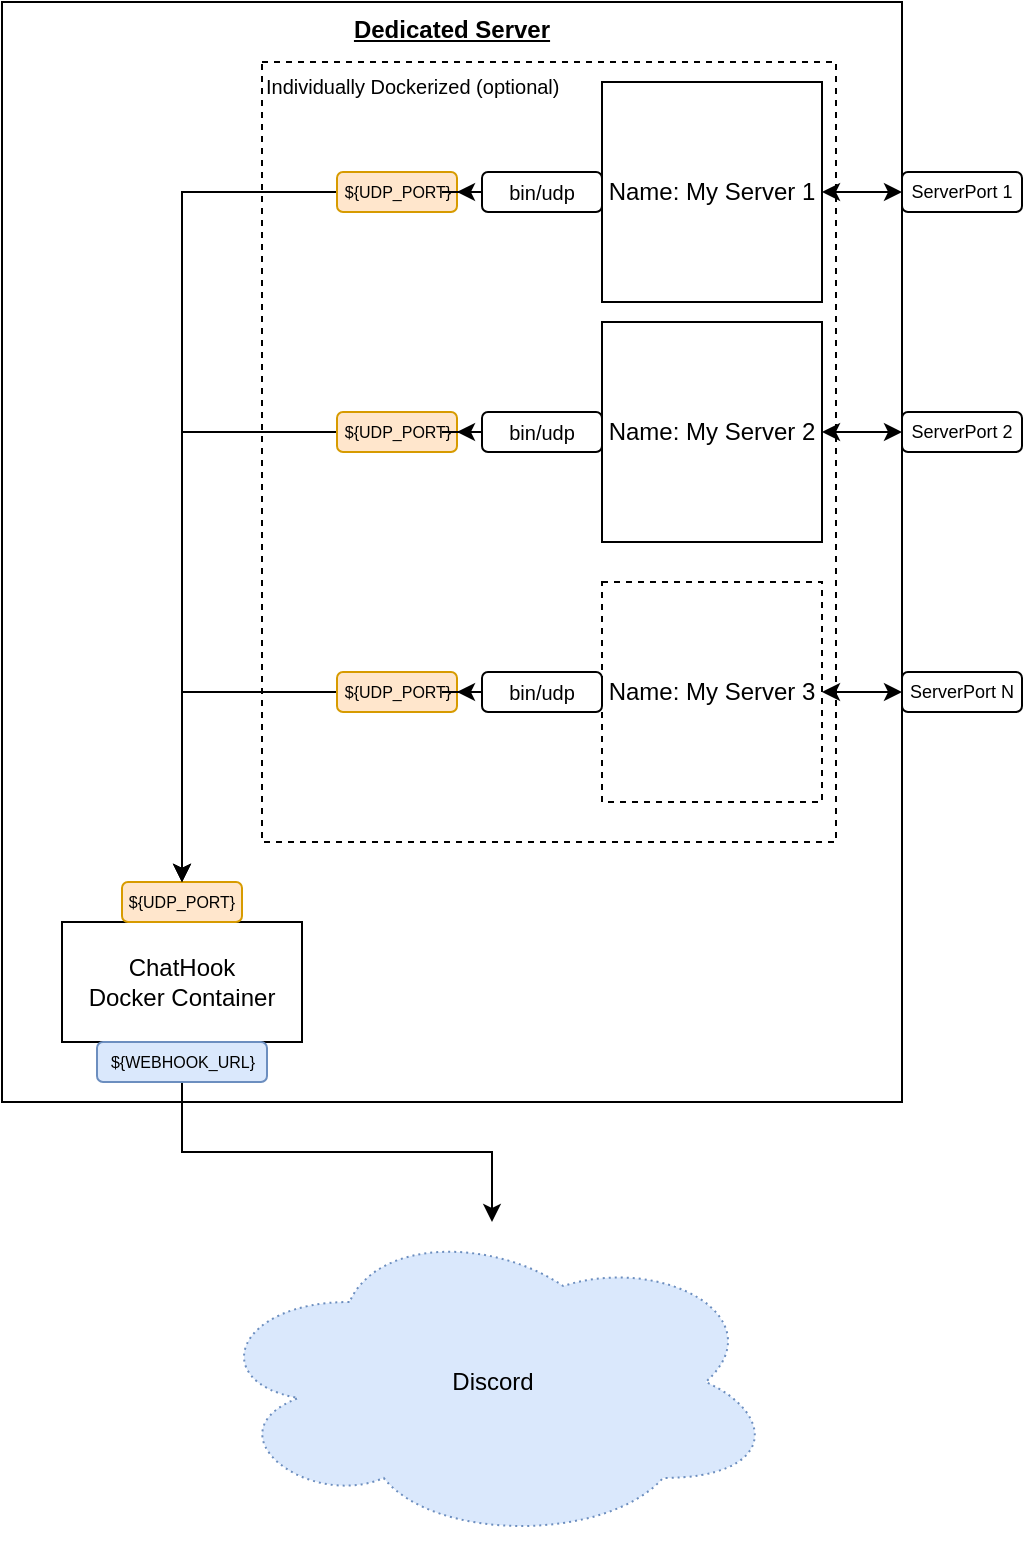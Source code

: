 <mxfile version="16.4.0" type="device"><diagram id="BONmJARqizb6Qy3eWDR5" name="Seite-1"><mxGraphModel dx="937" dy="624" grid="1" gridSize="10" guides="1" tooltips="1" connect="1" arrows="1" fold="1" page="1" pageScale="1" pageWidth="827" pageHeight="1169" math="0" shadow="0"><root><mxCell id="0"/><mxCell id="1" parent="0"/><mxCell id="2QejRw3i-F0k99TwERxm-1" value="Dedicated Server" style="rounded=0;whiteSpace=wrap;html=1;verticalAlign=top;fontStyle=5" parent="1" vertex="1"><mxGeometry x="230" y="180" width="450" height="550" as="geometry"/></mxCell><mxCell id="awISGOJ0-PG6wsPwvpp3-7" value="Individually Dockerized (optional)" style="rounded=0;whiteSpace=wrap;html=1;fontSize=10;dashed=1;verticalAlign=top;align=left;" vertex="1" parent="1"><mxGeometry x="360" y="210" width="287" height="390" as="geometry"/></mxCell><mxCell id="2QejRw3i-F0k99TwERxm-2" value="ChatHook&lt;br&gt;Docker Container" style="rounded=0;whiteSpace=wrap;html=1;" parent="1" vertex="1"><mxGeometry x="260" y="640" width="120" height="60" as="geometry"/></mxCell><mxCell id="2QejRw3i-F0k99TwERxm-3" value="${UDP_PORT}" style="rounded=1;whiteSpace=wrap;html=1;fontSize=8;fillColor=#ffe6cc;strokeColor=#d79b00;" parent="1" vertex="1"><mxGeometry x="290" y="620" width="60" height="20" as="geometry"/></mxCell><mxCell id="2QejRw3i-F0k99TwERxm-21" style="edgeStyle=orthogonalEdgeStyle;rounded=0;orthogonalLoop=1;jettySize=auto;html=1;fontSize=12;startArrow=classic;startFill=1;" parent="1" source="2QejRw3i-F0k99TwERxm-4" target="2QejRw3i-F0k99TwERxm-20" edge="1"><mxGeometry relative="1" as="geometry"/></mxCell><mxCell id="2QejRw3i-F0k99TwERxm-4" value="Name: My Server 1" style="rounded=0;whiteSpace=wrap;html=1;fontSize=12;" parent="1" vertex="1"><mxGeometry x="530" y="220" width="110" height="110" as="geometry"/></mxCell><mxCell id="2QejRw3i-F0k99TwERxm-17" style="edgeStyle=orthogonalEdgeStyle;rounded=0;orthogonalLoop=1;jettySize=auto;html=1;entryX=0.5;entryY=0;entryDx=0;entryDy=0;fontSize=12;" parent="1" source="2QejRw3i-F0k99TwERxm-10" target="2QejRw3i-F0k99TwERxm-3" edge="1"><mxGeometry relative="1" as="geometry"/></mxCell><mxCell id="2QejRw3i-F0k99TwERxm-10" value="${UDP_PORT}" style="rounded=1;whiteSpace=wrap;html=1;fontSize=8;fillColor=#ffe6cc;strokeColor=#d79b00;" parent="1" vertex="1"><mxGeometry x="397.5" y="265" width="60" height="20" as="geometry"/></mxCell><mxCell id="2QejRw3i-F0k99TwERxm-22" style="edgeStyle=orthogonalEdgeStyle;rounded=0;orthogonalLoop=1;jettySize=auto;html=1;entryX=0;entryY=0.5;entryDx=0;entryDy=0;fontSize=12;startArrow=classic;startFill=1;" parent="1" source="2QejRw3i-F0k99TwERxm-11" target="2QejRw3i-F0k99TwERxm-19" edge="1"><mxGeometry relative="1" as="geometry"/></mxCell><mxCell id="2QejRw3i-F0k99TwERxm-11" value="Name: My Server 2" style="rounded=0;whiteSpace=wrap;html=1;fontSize=12;" parent="1" vertex="1"><mxGeometry x="530" y="340" width="110" height="110" as="geometry"/></mxCell><mxCell id="2QejRw3i-F0k99TwERxm-16" style="edgeStyle=orthogonalEdgeStyle;rounded=0;orthogonalLoop=1;jettySize=auto;html=1;entryX=0.5;entryY=0;entryDx=0;entryDy=0;fontSize=12;" parent="1" source="2QejRw3i-F0k99TwERxm-12" target="2QejRw3i-F0k99TwERxm-3" edge="1"><mxGeometry relative="1" as="geometry"/></mxCell><mxCell id="2QejRw3i-F0k99TwERxm-12" value="${UDP_PORT}" style="rounded=1;whiteSpace=wrap;html=1;fontSize=8;fillColor=#ffe6cc;strokeColor=#d79b00;" parent="1" vertex="1"><mxGeometry x="397.5" y="385" width="60" height="20" as="geometry"/></mxCell><mxCell id="2QejRw3i-F0k99TwERxm-23" style="edgeStyle=orthogonalEdgeStyle;rounded=0;orthogonalLoop=1;jettySize=auto;html=1;entryX=0;entryY=0.5;entryDx=0;entryDy=0;fontSize=12;startArrow=classic;startFill=1;" parent="1" source="2QejRw3i-F0k99TwERxm-13" target="2QejRw3i-F0k99TwERxm-18" edge="1"><mxGeometry relative="1" as="geometry"/></mxCell><mxCell id="2QejRw3i-F0k99TwERxm-13" value="Name: My Server 3" style="rounded=0;whiteSpace=wrap;html=1;fontSize=12;dashed=1;" parent="1" vertex="1"><mxGeometry x="530" y="470" width="110" height="110" as="geometry"/></mxCell><mxCell id="2QejRw3i-F0k99TwERxm-15" style="edgeStyle=orthogonalEdgeStyle;rounded=0;orthogonalLoop=1;jettySize=auto;html=1;fontSize=12;" parent="1" source="2QejRw3i-F0k99TwERxm-14" target="2QejRw3i-F0k99TwERxm-3" edge="1"><mxGeometry relative="1" as="geometry"/></mxCell><mxCell id="2QejRw3i-F0k99TwERxm-14" value="${UDP_PORT}" style="rounded=1;whiteSpace=wrap;html=1;fontSize=8;fillColor=#ffe6cc;strokeColor=#d79b00;" parent="1" vertex="1"><mxGeometry x="397.5" y="515" width="60" height="20" as="geometry"/></mxCell><mxCell id="2QejRw3i-F0k99TwERxm-18" value="ServerPort N" style="rounded=1;whiteSpace=wrap;html=1;fontSize=9;" parent="1" vertex="1"><mxGeometry x="680" y="515" width="60" height="20" as="geometry"/></mxCell><mxCell id="2QejRw3i-F0k99TwERxm-19" value="ServerPort 2" style="rounded=1;whiteSpace=wrap;html=1;fontSize=9;" parent="1" vertex="1"><mxGeometry x="680" y="385" width="60" height="20" as="geometry"/></mxCell><mxCell id="2QejRw3i-F0k99TwERxm-20" value="ServerPort 1" style="rounded=1;whiteSpace=wrap;html=1;fontSize=9;" parent="1" vertex="1"><mxGeometry x="680" y="265" width="60" height="20" as="geometry"/></mxCell><mxCell id="2QejRw3i-F0k99TwERxm-24" value="Discord" style="ellipse;shape=cloud;whiteSpace=wrap;html=1;dashed=1;fontSize=12;dashPattern=1 2;fillColor=#dae8fc;strokeColor=#6c8ebf;" parent="1" vertex="1"><mxGeometry x="332.5" y="790" width="285" height="160" as="geometry"/></mxCell><mxCell id="2QejRw3i-F0k99TwERxm-27" style="edgeStyle=orthogonalEdgeStyle;rounded=0;orthogonalLoop=1;jettySize=auto;html=1;fontSize=8;startArrow=none;startFill=0;" parent="1" source="2QejRw3i-F0k99TwERxm-26" target="2QejRw3i-F0k99TwERxm-24" edge="1"><mxGeometry relative="1" as="geometry"/></mxCell><mxCell id="2QejRw3i-F0k99TwERxm-26" value="${WEBHOOK_URL}" style="rounded=1;whiteSpace=wrap;html=1;fontSize=8;fillColor=#dae8fc;strokeColor=#6c8ebf;" parent="1" vertex="1"><mxGeometry x="277.5" y="700" width="85" height="20" as="geometry"/></mxCell><mxCell id="awISGOJ0-PG6wsPwvpp3-2" style="edgeStyle=orthogonalEdgeStyle;rounded=0;orthogonalLoop=1;jettySize=auto;html=1;entryX=1;entryY=0.5;entryDx=0;entryDy=0;fontSize=10;" edge="1" parent="1" source="awISGOJ0-PG6wsPwvpp3-1" target="2QejRw3i-F0k99TwERxm-10"><mxGeometry relative="1" as="geometry"/></mxCell><mxCell id="awISGOJ0-PG6wsPwvpp3-1" value="bin/udp" style="rounded=1;whiteSpace=wrap;html=1;fontSize=10;" vertex="1" parent="1"><mxGeometry x="470" y="265" width="60" height="20" as="geometry"/></mxCell><mxCell id="awISGOJ0-PG6wsPwvpp3-5" style="edgeStyle=orthogonalEdgeStyle;rounded=0;orthogonalLoop=1;jettySize=auto;html=1;fontSize=10;" edge="1" parent="1" source="awISGOJ0-PG6wsPwvpp3-3" target="2QejRw3i-F0k99TwERxm-12"><mxGeometry relative="1" as="geometry"/></mxCell><mxCell id="awISGOJ0-PG6wsPwvpp3-3" value="bin/udp" style="rounded=1;whiteSpace=wrap;html=1;fontSize=10;" vertex="1" parent="1"><mxGeometry x="470" y="385" width="60" height="20" as="geometry"/></mxCell><mxCell id="awISGOJ0-PG6wsPwvpp3-6" style="edgeStyle=orthogonalEdgeStyle;rounded=0;orthogonalLoop=1;jettySize=auto;html=1;entryX=1;entryY=0.5;entryDx=0;entryDy=0;fontSize=10;" edge="1" parent="1" source="awISGOJ0-PG6wsPwvpp3-4" target="2QejRw3i-F0k99TwERxm-14"><mxGeometry relative="1" as="geometry"/></mxCell><mxCell id="awISGOJ0-PG6wsPwvpp3-4" value="bin/udp" style="rounded=1;whiteSpace=wrap;html=1;fontSize=10;" vertex="1" parent="1"><mxGeometry x="470" y="515" width="60" height="20" as="geometry"/></mxCell></root></mxGraphModel></diagram></mxfile>